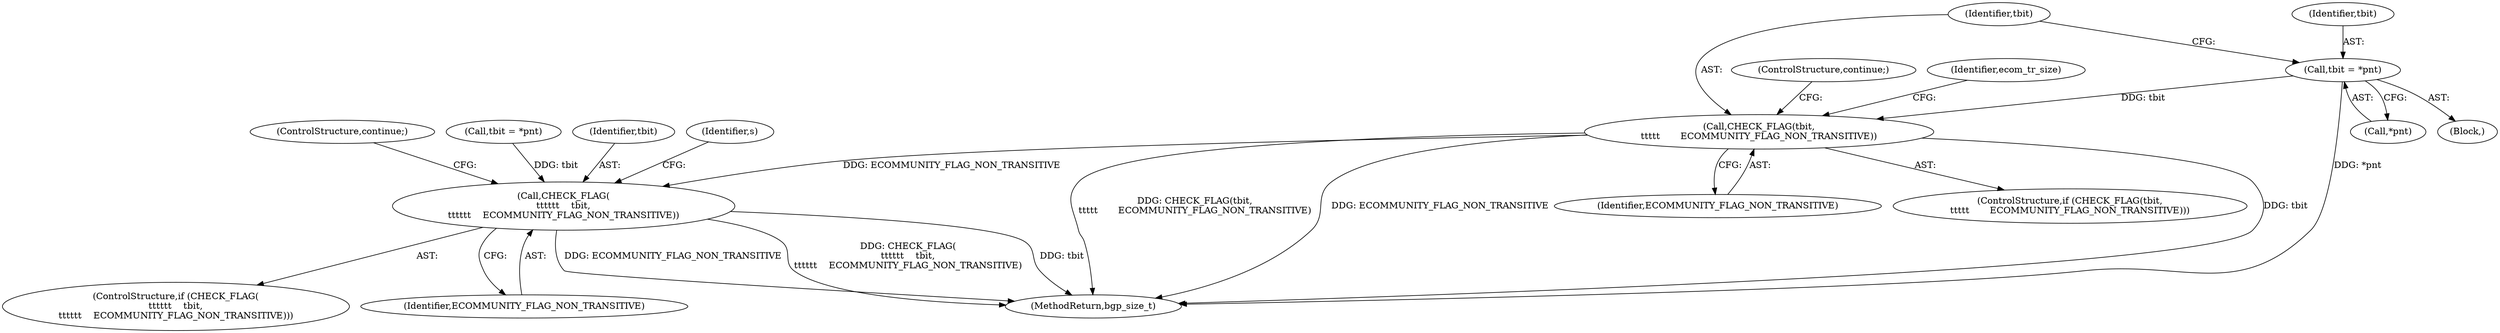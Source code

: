 digraph "0_frr_943d595a018e69b550db08cccba1d0778a86705a_0@pointer" {
"1001015" [label="(Call,tbit = *pnt)"];
"1001020" [label="(Call,CHECK_FLAG(tbit,\n\t\t\t\t\t       ECOMMUNITY_FLAG_NON_TRANSITIVE))"];
"1001096" [label="(Call,CHECK_FLAG(\n\t\t\t\t\t\t    tbit,\n\t\t\t\t\t\t    ECOMMUNITY_FLAG_NON_TRANSITIVE))"];
"1001097" [label="(Identifier,tbit)"];
"1001003" [label="(Block,)"];
"1001096" [label="(Call,CHECK_FLAG(\n\t\t\t\t\t\t    tbit,\n\t\t\t\t\t\t    ECOMMUNITY_FLAG_NON_TRANSITIVE))"];
"1001101" [label="(Identifier,s)"];
"1001020" [label="(Call,CHECK_FLAG(tbit,\n\t\t\t\t\t       ECOMMUNITY_FLAG_NON_TRANSITIVE))"];
"1001017" [label="(Call,*pnt)"];
"1001095" [label="(ControlStructure,if (CHECK_FLAG(\n\t\t\t\t\t\t    tbit,\n\t\t\t\t\t\t    ECOMMUNITY_FLAG_NON_TRANSITIVE)))"];
"1001098" [label="(Identifier,ECOMMUNITY_FLAG_NON_TRANSITIVE)"];
"1001015" [label="(Call,tbit = *pnt)"];
"1001022" [label="(Identifier,ECOMMUNITY_FLAG_NON_TRANSITIVE)"];
"1001023" [label="(ControlStructure,continue;)"];
"1001016" [label="(Identifier,tbit)"];
"1001021" [label="(Identifier,tbit)"];
"1001099" [label="(ControlStructure,continue;)"];
"1001019" [label="(ControlStructure,if (CHECK_FLAG(tbit,\n\t\t\t\t\t       ECOMMUNITY_FLAG_NON_TRANSITIVE)))"];
"1001091" [label="(Call,tbit = *pnt)"];
"1001025" [label="(Identifier,ecom_tr_size)"];
"1001316" [label="(MethodReturn,bgp_size_t)"];
"1001015" -> "1001003"  [label="AST: "];
"1001015" -> "1001017"  [label="CFG: "];
"1001016" -> "1001015"  [label="AST: "];
"1001017" -> "1001015"  [label="AST: "];
"1001021" -> "1001015"  [label="CFG: "];
"1001015" -> "1001316"  [label="DDG: *pnt"];
"1001015" -> "1001020"  [label="DDG: tbit"];
"1001020" -> "1001019"  [label="AST: "];
"1001020" -> "1001022"  [label="CFG: "];
"1001021" -> "1001020"  [label="AST: "];
"1001022" -> "1001020"  [label="AST: "];
"1001023" -> "1001020"  [label="CFG: "];
"1001025" -> "1001020"  [label="CFG: "];
"1001020" -> "1001316"  [label="DDG: tbit"];
"1001020" -> "1001316"  [label="DDG: CHECK_FLAG(tbit,\n\t\t\t\t\t       ECOMMUNITY_FLAG_NON_TRANSITIVE)"];
"1001020" -> "1001316"  [label="DDG: ECOMMUNITY_FLAG_NON_TRANSITIVE"];
"1001020" -> "1001096"  [label="DDG: ECOMMUNITY_FLAG_NON_TRANSITIVE"];
"1001096" -> "1001095"  [label="AST: "];
"1001096" -> "1001098"  [label="CFG: "];
"1001097" -> "1001096"  [label="AST: "];
"1001098" -> "1001096"  [label="AST: "];
"1001099" -> "1001096"  [label="CFG: "];
"1001101" -> "1001096"  [label="CFG: "];
"1001096" -> "1001316"  [label="DDG: tbit"];
"1001096" -> "1001316"  [label="DDG: ECOMMUNITY_FLAG_NON_TRANSITIVE"];
"1001096" -> "1001316"  [label="DDG: CHECK_FLAG(\n\t\t\t\t\t\t    tbit,\n\t\t\t\t\t\t    ECOMMUNITY_FLAG_NON_TRANSITIVE)"];
"1001091" -> "1001096"  [label="DDG: tbit"];
}
